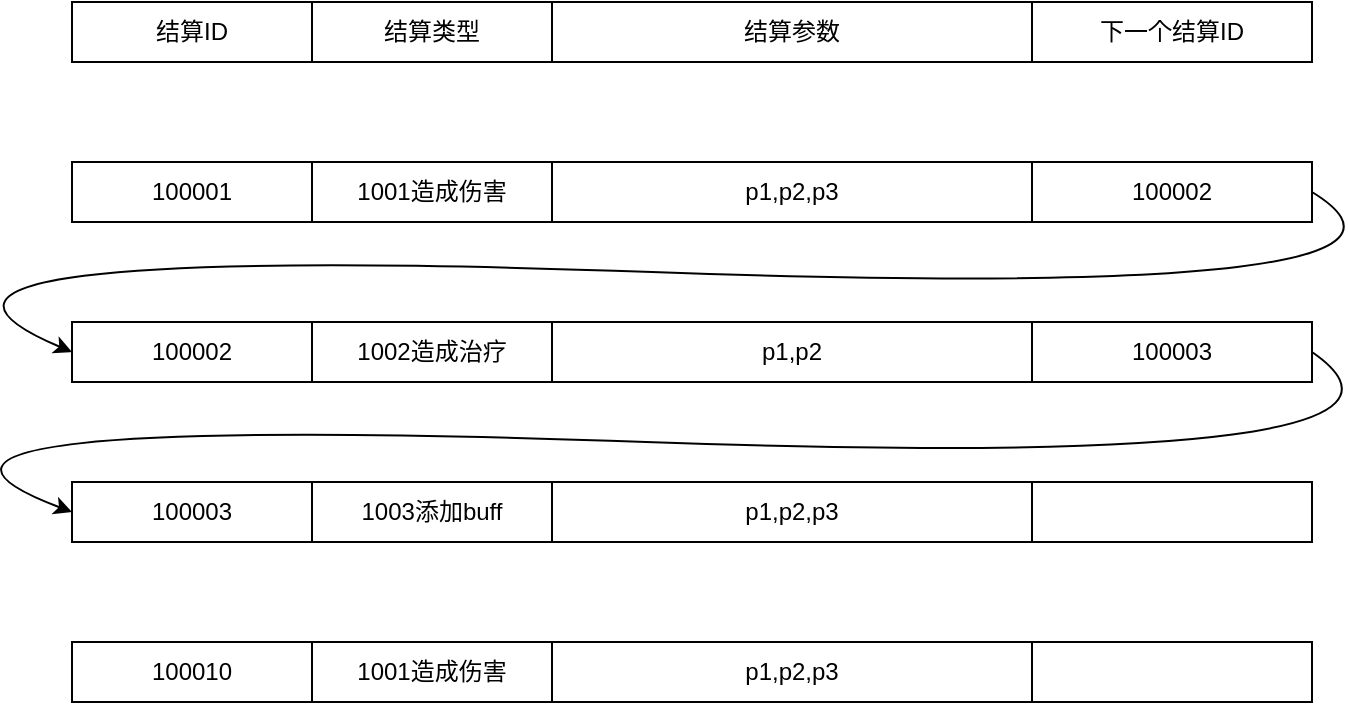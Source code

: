 <mxfile version="16.0.2" type="device"><diagram id="AfGixJREmEmjaU2bq6AH" name="第 1 页"><mxGraphModel dx="1185" dy="721" grid="1" gridSize="10" guides="1" tooltips="1" connect="1" arrows="1" fold="1" page="1" pageScale="1" pageWidth="827" pageHeight="1169" math="0" shadow="0"><root><mxCell id="0"/><mxCell id="1" parent="0"/><mxCell id="l2bjDWEl4dm5L32ULC_d-1" value="结算ID" style="rounded=0;whiteSpace=wrap;html=1;" vertex="1" parent="1"><mxGeometry x="120" y="320" width="120" height="30" as="geometry"/></mxCell><mxCell id="l2bjDWEl4dm5L32ULC_d-2" value="结算类型" style="rounded=0;whiteSpace=wrap;html=1;" vertex="1" parent="1"><mxGeometry x="240" y="320" width="120" height="30" as="geometry"/></mxCell><mxCell id="l2bjDWEl4dm5L32ULC_d-3" value="结算参数" style="rounded=0;whiteSpace=wrap;html=1;" vertex="1" parent="1"><mxGeometry x="360" y="320" width="240" height="30" as="geometry"/></mxCell><mxCell id="l2bjDWEl4dm5L32ULC_d-4" value="下一个结算ID" style="rounded=0;whiteSpace=wrap;html=1;" vertex="1" parent="1"><mxGeometry x="600" y="320" width="140" height="30" as="geometry"/></mxCell><mxCell id="l2bjDWEl4dm5L32ULC_d-5" value="&lt;span&gt;100002&lt;/span&gt;" style="rounded=0;whiteSpace=wrap;html=1;" vertex="1" parent="1"><mxGeometry x="120" y="480" width="120" height="30" as="geometry"/></mxCell><mxCell id="l2bjDWEl4dm5L32ULC_d-6" value="1002造成治疗" style="rounded=0;whiteSpace=wrap;html=1;" vertex="1" parent="1"><mxGeometry x="240" y="480" width="120" height="30" as="geometry"/></mxCell><mxCell id="l2bjDWEl4dm5L32ULC_d-7" value="p1,p2" style="rounded=0;whiteSpace=wrap;html=1;" vertex="1" parent="1"><mxGeometry x="360" y="480" width="240" height="30" as="geometry"/></mxCell><mxCell id="l2bjDWEl4dm5L32ULC_d-8" value="&lt;span&gt;100002&lt;/span&gt;" style="rounded=0;whiteSpace=wrap;html=1;" vertex="1" parent="1"><mxGeometry x="600" y="400" width="140" height="30" as="geometry"/></mxCell><mxCell id="l2bjDWEl4dm5L32ULC_d-9" value="100003" style="rounded=0;whiteSpace=wrap;html=1;" vertex="1" parent="1"><mxGeometry x="120" y="560" width="120" height="30" as="geometry"/></mxCell><mxCell id="l2bjDWEl4dm5L32ULC_d-10" value="1003添加buff" style="rounded=0;whiteSpace=wrap;html=1;" vertex="1" parent="1"><mxGeometry x="240" y="560" width="120" height="30" as="geometry"/></mxCell><mxCell id="l2bjDWEl4dm5L32ULC_d-11" value="&lt;span&gt;p1,p2,p3&lt;/span&gt;" style="rounded=0;whiteSpace=wrap;html=1;" vertex="1" parent="1"><mxGeometry x="360" y="560" width="240" height="30" as="geometry"/></mxCell><mxCell id="l2bjDWEl4dm5L32ULC_d-12" value="100003" style="rounded=0;whiteSpace=wrap;html=1;" vertex="1" parent="1"><mxGeometry x="600" y="480" width="140" height="30" as="geometry"/></mxCell><mxCell id="l2bjDWEl4dm5L32ULC_d-13" value="100010" style="rounded=0;whiteSpace=wrap;html=1;" vertex="1" parent="1"><mxGeometry x="120" y="640" width="120" height="30" as="geometry"/></mxCell><mxCell id="l2bjDWEl4dm5L32ULC_d-14" value="1001造成伤害" style="rounded=0;whiteSpace=wrap;html=1;" vertex="1" parent="1"><mxGeometry x="240" y="640" width="120" height="30" as="geometry"/></mxCell><mxCell id="l2bjDWEl4dm5L32ULC_d-15" value="&lt;span&gt;p1,p2,p3&lt;/span&gt;" style="rounded=0;whiteSpace=wrap;html=1;" vertex="1" parent="1"><mxGeometry x="360" y="640" width="240" height="30" as="geometry"/></mxCell><mxCell id="l2bjDWEl4dm5L32ULC_d-16" value="" style="rounded=0;whiteSpace=wrap;html=1;" vertex="1" parent="1"><mxGeometry x="600" y="560" width="140" height="30" as="geometry"/></mxCell><mxCell id="l2bjDWEl4dm5L32ULC_d-17" value="100001" style="rounded=0;whiteSpace=wrap;html=1;" vertex="1" parent="1"><mxGeometry x="120" y="400" width="120" height="30" as="geometry"/></mxCell><mxCell id="l2bjDWEl4dm5L32ULC_d-18" value="1001造成伤害" style="rounded=0;whiteSpace=wrap;html=1;" vertex="1" parent="1"><mxGeometry x="240" y="400" width="120" height="30" as="geometry"/></mxCell><mxCell id="l2bjDWEl4dm5L32ULC_d-19" value="p1,p2,p3" style="rounded=0;whiteSpace=wrap;html=1;" vertex="1" parent="1"><mxGeometry x="360" y="400" width="240" height="30" as="geometry"/></mxCell><mxCell id="l2bjDWEl4dm5L32ULC_d-20" value="" style="rounded=0;whiteSpace=wrap;html=1;" vertex="1" parent="1"><mxGeometry x="600" y="640" width="140" height="30" as="geometry"/></mxCell><mxCell id="l2bjDWEl4dm5L32ULC_d-21" value="" style="curved=1;endArrow=classic;html=1;rounded=0;exitX=1;exitY=0.5;exitDx=0;exitDy=0;entryX=0;entryY=0.5;entryDx=0;entryDy=0;" edge="1" parent="1" source="l2bjDWEl4dm5L32ULC_d-8" target="l2bjDWEl4dm5L32ULC_d-5"><mxGeometry width="50" height="50" relative="1" as="geometry"><mxPoint x="790" y="400" as="sourcePoint"/><mxPoint x="840" y="350" as="targetPoint"/><Array as="points"><mxPoint x="830" y="470"/><mxPoint x="-10" y="440"/></Array></mxGeometry></mxCell><mxCell id="l2bjDWEl4dm5L32ULC_d-22" value="" style="curved=1;endArrow=classic;html=1;rounded=0;exitX=1;exitY=0.5;exitDx=0;exitDy=0;entryX=0;entryY=0.5;entryDx=0;entryDy=0;" edge="1" parent="1" source="l2bjDWEl4dm5L32ULC_d-12" target="l2bjDWEl4dm5L32ULC_d-9"><mxGeometry width="50" height="50" relative="1" as="geometry"><mxPoint x="737" y="500" as="sourcePoint"/><mxPoint x="80" y="580" as="targetPoint"/><Array as="points"><mxPoint x="827" y="555"/><mxPoint x="-13" y="525"/></Array></mxGeometry></mxCell></root></mxGraphModel></diagram></mxfile>